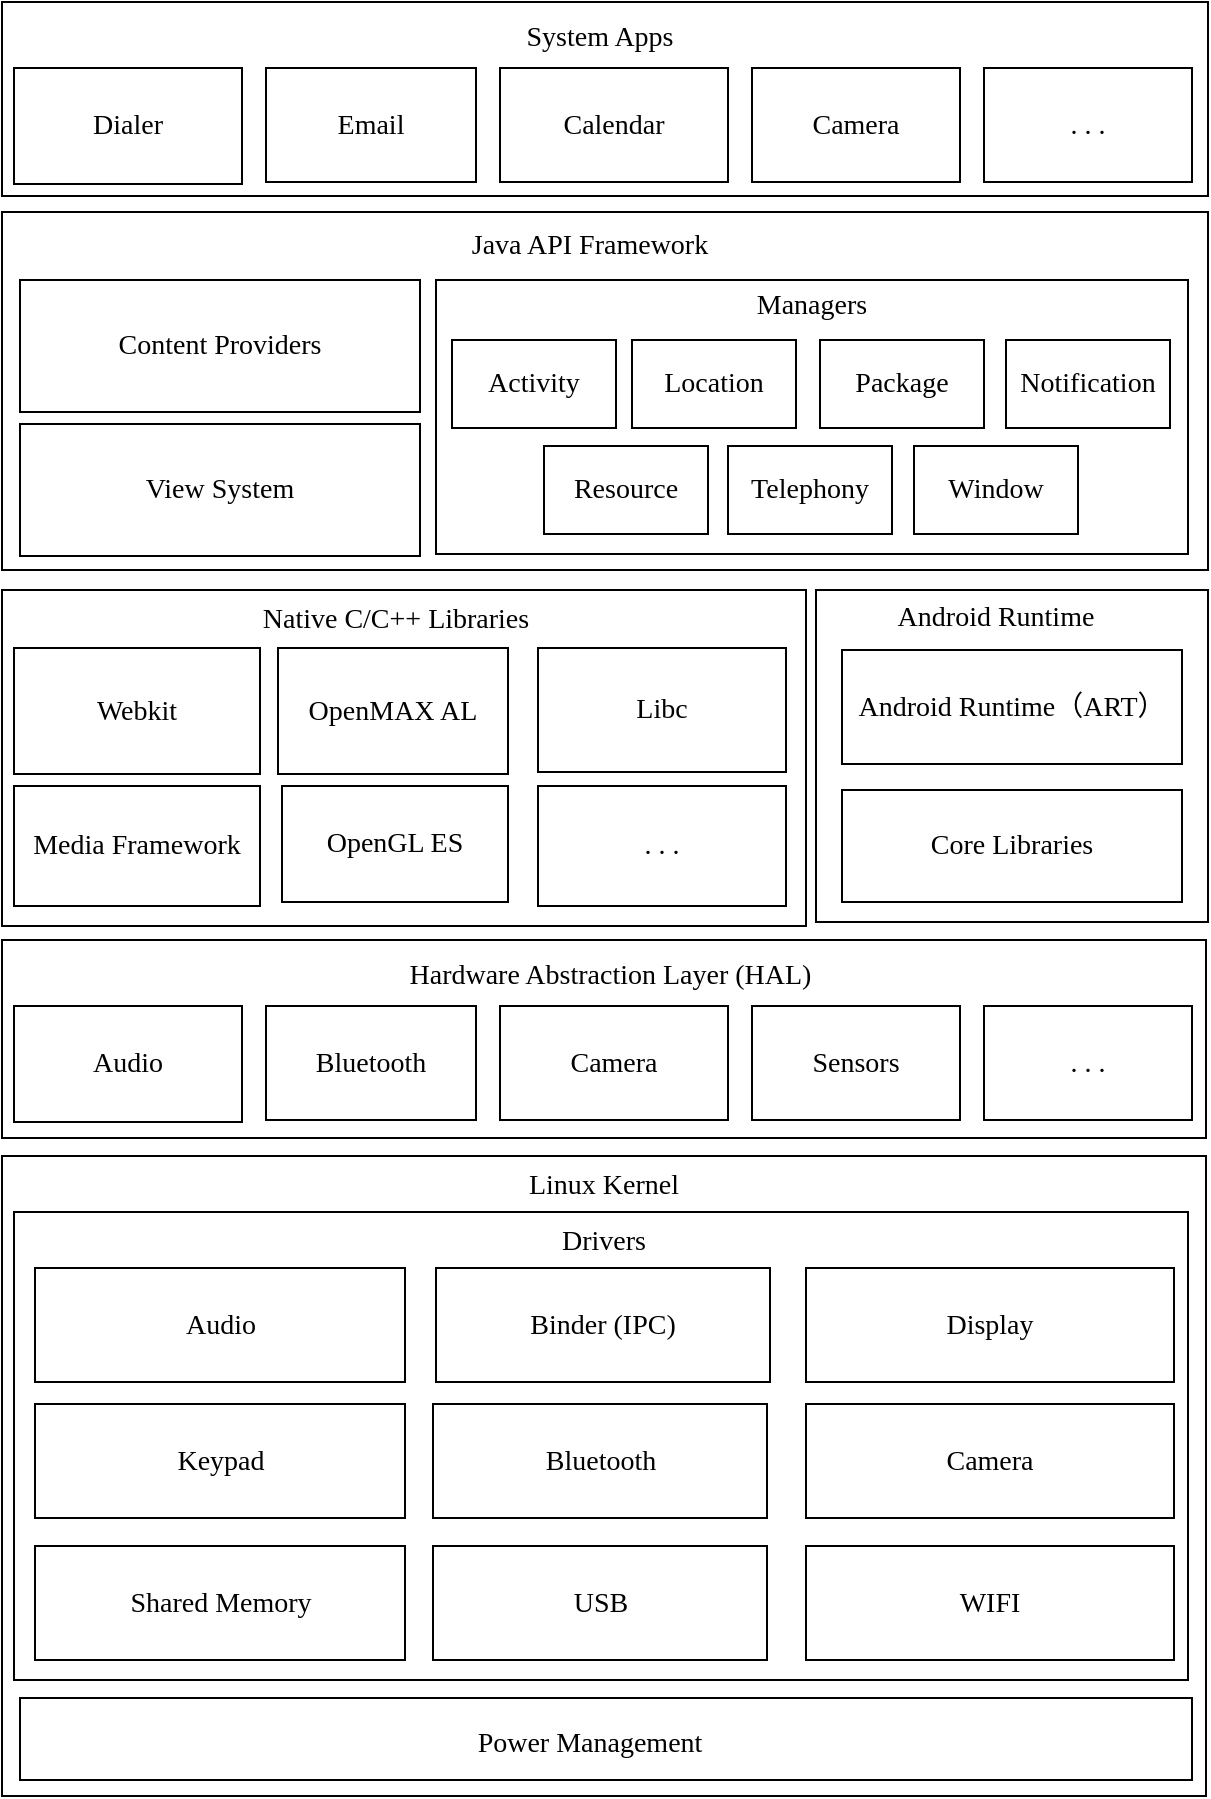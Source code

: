 <mxfile version="26.2.9">
  <diagram name="第 1 页" id="DEQJIB_DDu9PdUa7HAsH">
    <mxGraphModel dx="1428" dy="760" grid="0" gridSize="10" guides="1" tooltips="1" connect="1" arrows="1" fold="1" page="1" pageScale="1" pageWidth="1654" pageHeight="2336" math="0" shadow="0">
      <root>
        <mxCell id="0" />
        <mxCell id="1" parent="0" />
        <mxCell id="Obxem9QdHJMdWHJw-zHc-170" value="" style="rounded=0;whiteSpace=wrap;html=1;fontFamily=Times New Roman;fontSize=14;" vertex="1" parent="1">
          <mxGeometry x="165" y="50" width="603" height="97" as="geometry" />
        </mxCell>
        <mxCell id="Obxem9QdHJMdWHJw-zHc-169" value="" style="rounded=0;whiteSpace=wrap;html=1;fontFamily=Times New Roman;fontSize=14;" vertex="1" parent="1">
          <mxGeometry x="165" y="155" width="603" height="179" as="geometry" />
        </mxCell>
        <mxCell id="Obxem9QdHJMdWHJw-zHc-168" value="" style="rounded=0;whiteSpace=wrap;html=1;fontFamily=Times New Roman;fontSize=14;" vertex="1" parent="1">
          <mxGeometry x="382" y="189" width="376" height="137" as="geometry" />
        </mxCell>
        <mxCell id="Obxem9QdHJMdWHJw-zHc-167" value="" style="rounded=0;whiteSpace=wrap;html=1;fontFamily=Times New Roman;fontSize=14;" vertex="1" parent="1">
          <mxGeometry x="572" y="344" width="196" height="166" as="geometry" />
        </mxCell>
        <mxCell id="Obxem9QdHJMdWHJw-zHc-166" value="" style="rounded=0;whiteSpace=wrap;html=1;fontFamily=Times New Roman;fontSize=14;" vertex="1" parent="1">
          <mxGeometry x="165" y="344" width="402" height="168" as="geometry" />
        </mxCell>
        <mxCell id="Obxem9QdHJMdWHJw-zHc-165" value="" style="rounded=0;whiteSpace=wrap;html=1;fontFamily=Times New Roman;fontSize=14;" vertex="1" parent="1">
          <mxGeometry x="165" y="519" width="602" height="99" as="geometry" />
        </mxCell>
        <mxCell id="Obxem9QdHJMdWHJw-zHc-164" value="" style="rounded=0;whiteSpace=wrap;html=1;fontFamily=Times New Roman;fontSize=14;" vertex="1" parent="1">
          <mxGeometry x="165" y="627" width="602" height="320" as="geometry" />
        </mxCell>
        <mxCell id="Obxem9QdHJMdWHJw-zHc-163" value="" style="rounded=0;whiteSpace=wrap;html=1;fontFamily=Times New Roman;fontSize=14;" vertex="1" parent="1">
          <mxGeometry x="174" y="898" width="586" height="41" as="geometry" />
        </mxCell>
        <mxCell id="Obxem9QdHJMdWHJw-zHc-114" value="Dialer" style="rounded=0;whiteSpace=wrap;html=1;fontFamily=Times New Roman;fontSize=14;" vertex="1" parent="1">
          <mxGeometry x="171" y="83" width="114" height="58" as="geometry" />
        </mxCell>
        <mxCell id="Obxem9QdHJMdWHJw-zHc-115" value="Content Providers" style="rounded=0;whiteSpace=wrap;html=1;fontFamily=Times New Roman;fontSize=14;" vertex="1" parent="1">
          <mxGeometry x="174" y="189" width="200" height="66" as="geometry" />
        </mxCell>
        <mxCell id="Obxem9QdHJMdWHJw-zHc-116" value="" style="rounded=0;whiteSpace=wrap;html=1;fontFamily=Times New Roman;fontSize=14;" vertex="1" parent="1">
          <mxGeometry x="171" y="655" width="587" height="234" as="geometry" />
        </mxCell>
        <mxCell id="Obxem9QdHJMdWHJw-zHc-117" value="Webkit" style="rounded=0;whiteSpace=wrap;html=1;fontFamily=Times New Roman;fontSize=14;" vertex="1" parent="1">
          <mxGeometry x="171" y="373" width="123" height="63" as="geometry" />
        </mxCell>
        <mxCell id="Obxem9QdHJMdWHJw-zHc-120" value="Email" style="rounded=0;whiteSpace=wrap;html=1;fontFamily=Times New Roman;fontSize=14;" vertex="1" parent="1">
          <mxGeometry x="297" y="83" width="105" height="57" as="geometry" />
        </mxCell>
        <mxCell id="Obxem9QdHJMdWHJw-zHc-121" value="Calendar" style="rounded=0;whiteSpace=wrap;html=1;fontFamily=Times New Roman;fontSize=14;" vertex="1" parent="1">
          <mxGeometry x="414" y="83" width="114" height="57" as="geometry" />
        </mxCell>
        <mxCell id="Obxem9QdHJMdWHJw-zHc-122" value="Camera" style="rounded=0;whiteSpace=wrap;html=1;fontFamily=Times New Roman;fontSize=14;" vertex="1" parent="1">
          <mxGeometry x="540" y="83" width="104" height="57" as="geometry" />
        </mxCell>
        <mxCell id="Obxem9QdHJMdWHJw-zHc-123" value=". . ." style="rounded=0;whiteSpace=wrap;html=1;fontFamily=Times New Roman;fontSize=14;" vertex="1" parent="1">
          <mxGeometry x="656" y="83" width="104" height="57" as="geometry" />
        </mxCell>
        <mxCell id="Obxem9QdHJMdWHJw-zHc-124" value="System Apps" style="text;html=1;align=center;verticalAlign=middle;whiteSpace=wrap;rounded=0;fontFamily=Times New Roman;fontSize=14;" vertex="1" parent="1">
          <mxGeometry x="374" y="53" width="180" height="30" as="geometry" />
        </mxCell>
        <mxCell id="Obxem9QdHJMdWHJw-zHc-125" value="View System" style="rounded=0;whiteSpace=wrap;html=1;fontFamily=Times New Roman;fontSize=14;" vertex="1" parent="1">
          <mxGeometry x="174" y="261" width="200" height="66" as="geometry" />
        </mxCell>
        <mxCell id="Obxem9QdHJMdWHJw-zHc-126" value="Activity" style="rounded=0;whiteSpace=wrap;html=1;fontFamily=Times New Roman;fontSize=14;" vertex="1" parent="1">
          <mxGeometry x="390" y="219" width="82" height="44" as="geometry" />
        </mxCell>
        <mxCell id="Obxem9QdHJMdWHJw-zHc-127" value="Location" style="rounded=0;whiteSpace=wrap;html=1;fontFamily=Times New Roman;fontSize=14;" vertex="1" parent="1">
          <mxGeometry x="480" y="219" width="82" height="44" as="geometry" />
        </mxCell>
        <mxCell id="Obxem9QdHJMdWHJw-zHc-128" value="Package" style="rounded=0;whiteSpace=wrap;html=1;fontFamily=Times New Roman;fontSize=14;" vertex="1" parent="1">
          <mxGeometry x="574" y="219" width="82" height="44" as="geometry" />
        </mxCell>
        <mxCell id="Obxem9QdHJMdWHJw-zHc-129" value="Notification" style="rounded=0;whiteSpace=wrap;html=1;fontFamily=Times New Roman;fontSize=14;" vertex="1" parent="1">
          <mxGeometry x="667" y="219" width="82" height="44" as="geometry" />
        </mxCell>
        <mxCell id="Obxem9QdHJMdWHJw-zHc-130" value="Resource" style="rounded=0;whiteSpace=wrap;html=1;fontFamily=Times New Roman;fontSize=14;" vertex="1" parent="1">
          <mxGeometry x="436" y="272" width="82" height="44" as="geometry" />
        </mxCell>
        <mxCell id="Obxem9QdHJMdWHJw-zHc-131" value="Telephony" style="rounded=0;whiteSpace=wrap;html=1;fontFamily=Times New Roman;fontSize=14;" vertex="1" parent="1">
          <mxGeometry x="528" y="272" width="82" height="44" as="geometry" />
        </mxCell>
        <mxCell id="Obxem9QdHJMdWHJw-zHc-132" value="Window" style="rounded=0;whiteSpace=wrap;html=1;fontFamily=Times New Roman;fontSize=14;" vertex="1" parent="1">
          <mxGeometry x="621" y="272" width="82" height="44" as="geometry" />
        </mxCell>
        <mxCell id="Obxem9QdHJMdWHJw-zHc-133" value="OpenMAX AL" style="rounded=0;whiteSpace=wrap;html=1;fontFamily=Times New Roman;fontSize=14;" vertex="1" parent="1">
          <mxGeometry x="303" y="373" width="115" height="63" as="geometry" />
        </mxCell>
        <mxCell id="Obxem9QdHJMdWHJw-zHc-134" value="Libc" style="rounded=0;whiteSpace=wrap;html=1;fontFamily=Times New Roman;fontSize=14;" vertex="1" parent="1">
          <mxGeometry x="433" y="373" width="124" height="62" as="geometry" />
        </mxCell>
        <mxCell id="Obxem9QdHJMdWHJw-zHc-135" value="Media Framework" style="rounded=0;whiteSpace=wrap;html=1;fontFamily=Times New Roman;fontSize=14;" vertex="1" parent="1">
          <mxGeometry x="171" y="442" width="123" height="60" as="geometry" />
        </mxCell>
        <mxCell id="Obxem9QdHJMdWHJw-zHc-136" value="OpenGL ES" style="rounded=0;whiteSpace=wrap;html=1;fontFamily=Times New Roman;fontSize=14;" vertex="1" parent="1">
          <mxGeometry x="305" y="442" width="113" height="58" as="geometry" />
        </mxCell>
        <mxCell id="Obxem9QdHJMdWHJw-zHc-137" value=". . ." style="rounded=0;whiteSpace=wrap;html=1;fontFamily=Times New Roman;fontSize=14;" vertex="1" parent="1">
          <mxGeometry x="433" y="442" width="124" height="60" as="geometry" />
        </mxCell>
        <mxCell id="Obxem9QdHJMdWHJw-zHc-138" value="Android Runtime（ART）" style="rounded=0;whiteSpace=wrap;html=1;fontFamily=Times New Roman;fontSize=14;" vertex="1" parent="1">
          <mxGeometry x="585" y="374" width="170" height="57" as="geometry" />
        </mxCell>
        <mxCell id="Obxem9QdHJMdWHJw-zHc-139" value="Core Libraries" style="rounded=0;whiteSpace=wrap;html=1;fontFamily=Times New Roman;fontSize=14;" vertex="1" parent="1">
          <mxGeometry x="585" y="444" width="170" height="56" as="geometry" />
        </mxCell>
        <mxCell id="Obxem9QdHJMdWHJw-zHc-140" value="Managers" style="text;html=1;align=center;verticalAlign=middle;whiteSpace=wrap;rounded=0;fontFamily=Times New Roman;fontSize=14;" vertex="1" parent="1">
          <mxGeometry x="480" y="187" width="180" height="30" as="geometry" />
        </mxCell>
        <mxCell id="Obxem9QdHJMdWHJw-zHc-141" value="Java API Framework" style="text;html=1;align=center;verticalAlign=middle;whiteSpace=wrap;rounded=0;fontFamily=Times New Roman;fontSize=14;" vertex="1" parent="1">
          <mxGeometry x="369.46" y="157" width="180" height="30" as="geometry" />
        </mxCell>
        <mxCell id="Obxem9QdHJMdWHJw-zHc-142" value="Native C/C++ Libraries" style="text;html=1;align=center;verticalAlign=middle;whiteSpace=wrap;rounded=0;fontFamily=Times New Roman;fontSize=14;" vertex="1" parent="1">
          <mxGeometry x="271.5" y="344" width="180" height="30" as="geometry" />
        </mxCell>
        <mxCell id="Obxem9QdHJMdWHJw-zHc-143" value="Android Runtime" style="text;html=1;align=center;verticalAlign=middle;whiteSpace=wrap;rounded=0;fontFamily=Times New Roman;fontSize=14;" vertex="1" parent="1">
          <mxGeometry x="572" y="343" width="180" height="30" as="geometry" />
        </mxCell>
        <mxCell id="Obxem9QdHJMdWHJw-zHc-144" value="&lt;span&gt;Audio&lt;/span&gt;" style="rounded=0;whiteSpace=wrap;html=1;fontFamily=Times New Roman;fontSize=14;" vertex="1" parent="1">
          <mxGeometry x="171" y="552" width="114" height="58" as="geometry" />
        </mxCell>
        <mxCell id="Obxem9QdHJMdWHJw-zHc-145" value="&lt;span&gt;Bluetooth&lt;/span&gt;" style="rounded=0;whiteSpace=wrap;html=1;fontFamily=Times New Roman;fontSize=14;" vertex="1" parent="1">
          <mxGeometry x="297" y="552" width="105" height="57" as="geometry" />
        </mxCell>
        <mxCell id="Obxem9QdHJMdWHJw-zHc-146" value="&lt;span&gt;Camera&lt;/span&gt;" style="rounded=0;whiteSpace=wrap;html=1;fontFamily=Times New Roman;fontSize=14;" vertex="1" parent="1">
          <mxGeometry x="414" y="552" width="114" height="57" as="geometry" />
        </mxCell>
        <mxCell id="Obxem9QdHJMdWHJw-zHc-147" value="&lt;span&gt;Sensors&lt;/span&gt;" style="rounded=0;whiteSpace=wrap;html=1;fontFamily=Times New Roman;fontSize=14;" vertex="1" parent="1">
          <mxGeometry x="540" y="552" width="104" height="57" as="geometry" />
        </mxCell>
        <mxCell id="Obxem9QdHJMdWHJw-zHc-148" value=". . ." style="rounded=0;whiteSpace=wrap;html=1;fontFamily=Times New Roman;fontSize=14;" vertex="1" parent="1">
          <mxGeometry x="656" y="552" width="104" height="57" as="geometry" />
        </mxCell>
        <mxCell id="Obxem9QdHJMdWHJw-zHc-149" value="Hardware Abstraction Layer (HAL)&amp;nbsp;" style="text;html=1;align=center;verticalAlign=middle;whiteSpace=wrap;rounded=0;fontFamily=Times New Roman;fontSize=14;" vertex="1" parent="1">
          <mxGeometry x="360" y="522" width="222" height="30" as="geometry" />
        </mxCell>
        <mxCell id="Obxem9QdHJMdWHJw-zHc-150" value="Audio" style="rounded=0;whiteSpace=wrap;html=1;fontFamily=Times New Roman;fontSize=14;" vertex="1" parent="1">
          <mxGeometry x="181.5" y="683" width="185" height="57" as="geometry" />
        </mxCell>
        <mxCell id="Obxem9QdHJMdWHJw-zHc-151" value="Keypad" style="rounded=0;whiteSpace=wrap;html=1;fontFamily=Times New Roman;fontSize=14;" vertex="1" parent="1">
          <mxGeometry x="181.5" y="751" width="185" height="57" as="geometry" />
        </mxCell>
        <mxCell id="Obxem9QdHJMdWHJw-zHc-152" value="Shared Memory" style="rounded=0;whiteSpace=wrap;html=1;fontFamily=Times New Roman;fontSize=14;" vertex="1" parent="1">
          <mxGeometry x="181.5" y="822" width="185" height="57" as="geometry" />
        </mxCell>
        <mxCell id="Obxem9QdHJMdWHJw-zHc-154" value="Binder (IPC)" style="rounded=0;whiteSpace=wrap;html=1;fontFamily=Times New Roman;fontSize=14;" vertex="1" parent="1">
          <mxGeometry x="382" y="683" width="167" height="57" as="geometry" />
        </mxCell>
        <mxCell id="Obxem9QdHJMdWHJw-zHc-155" value="Bluetooth" style="rounded=0;whiteSpace=wrap;html=1;fontFamily=Times New Roman;fontSize=14;" vertex="1" parent="1">
          <mxGeometry x="380.5" y="751" width="167" height="57" as="geometry" />
        </mxCell>
        <mxCell id="Obxem9QdHJMdWHJw-zHc-156" value="USB" style="rounded=0;whiteSpace=wrap;html=1;fontFamily=Times New Roman;fontSize=14;" vertex="1" parent="1">
          <mxGeometry x="380.5" y="822" width="167" height="57" as="geometry" />
        </mxCell>
        <mxCell id="Obxem9QdHJMdWHJw-zHc-157" value="Display" style="rounded=0;whiteSpace=wrap;html=1;fontFamily=Times New Roman;fontSize=14;" vertex="1" parent="1">
          <mxGeometry x="567" y="683" width="184" height="57" as="geometry" />
        </mxCell>
        <mxCell id="Obxem9QdHJMdWHJw-zHc-158" value="Camera" style="rounded=0;whiteSpace=wrap;html=1;fontFamily=Times New Roman;fontSize=14;" vertex="1" parent="1">
          <mxGeometry x="567" y="751" width="184" height="57" as="geometry" />
        </mxCell>
        <mxCell id="Obxem9QdHJMdWHJw-zHc-159" value="WIFI" style="rounded=0;whiteSpace=wrap;html=1;fontFamily=Times New Roman;fontSize=14;" vertex="1" parent="1">
          <mxGeometry x="567" y="822" width="184" height="57" as="geometry" />
        </mxCell>
        <mxCell id="Obxem9QdHJMdWHJw-zHc-160" value="Linux Kernel" style="text;html=1;align=center;verticalAlign=middle;whiteSpace=wrap;rounded=0;fontFamily=Times New Roman;fontSize=14;" vertex="1" parent="1">
          <mxGeometry x="354.5" y="627" width="222" height="30" as="geometry" />
        </mxCell>
        <mxCell id="Obxem9QdHJMdWHJw-zHc-161" value="Drivers" style="text;html=1;align=center;verticalAlign=middle;whiteSpace=wrap;rounded=0;fontFamily=Times New Roman;fontSize=14;" vertex="1" parent="1">
          <mxGeometry x="354.5" y="655" width="222" height="30" as="geometry" />
        </mxCell>
        <mxCell id="Obxem9QdHJMdWHJw-zHc-162" value="Power Management" style="text;html=1;align=center;verticalAlign=middle;whiteSpace=wrap;rounded=0;fontFamily=Times New Roman;fontSize=14;" vertex="1" parent="1">
          <mxGeometry x="348.46" y="906" width="222" height="30" as="geometry" />
        </mxCell>
      </root>
    </mxGraphModel>
  </diagram>
</mxfile>

